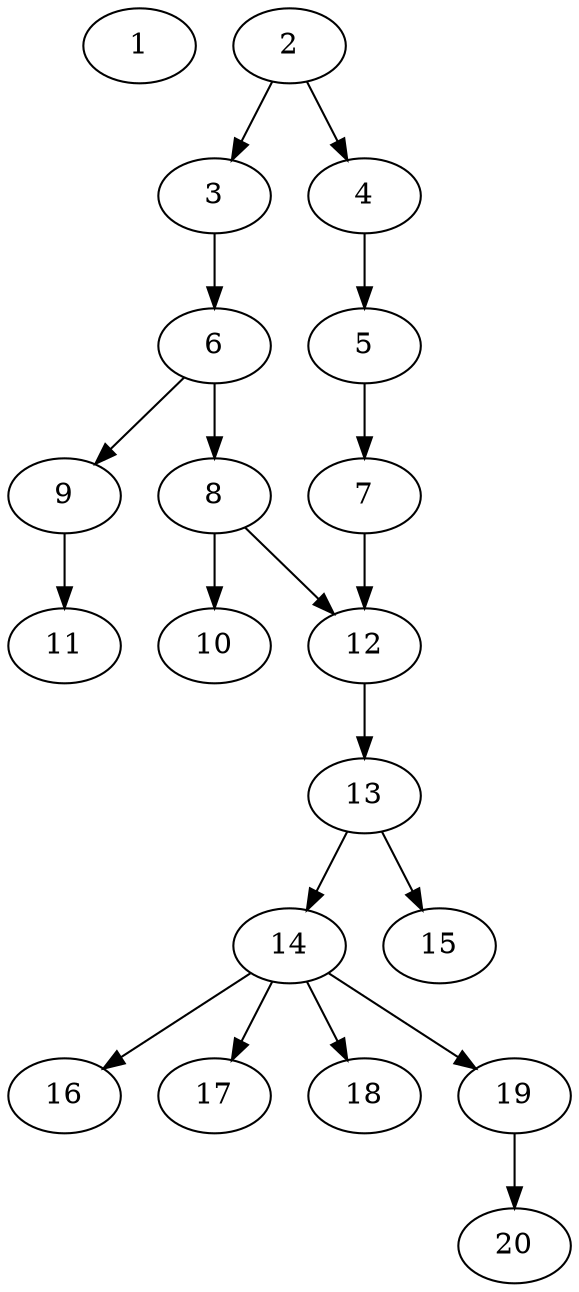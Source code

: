 // DAG automatically generated by daggen at Sat Jul 27 15:35:20 2019
// ./daggen --dot -n 20 --ccr 0.4 --fat 0.4 --regular 0.5 --density 0.5 --mindata 5242880 --maxdata 52428800 
digraph G {
  1 [size="90667520", alpha="0.14", expect_size="36267008"] 
  2 [size="55843840", alpha="0.08", expect_size="22337536"] 
  2 -> 3 [size ="22337536"]
  2 -> 4 [size ="22337536"]
  3 [size="112058880", alpha="0.05", expect_size="44823552"] 
  3 -> 6 [size ="44823552"]
  4 [size="87278080", alpha="0.09", expect_size="34911232"] 
  4 -> 5 [size ="34911232"]
  5 [size="18188800", alpha="0.19", expect_size="7275520"] 
  5 -> 7 [size ="7275520"]
  6 [size="62681600", alpha="0.04", expect_size="25072640"] 
  6 -> 8 [size ="25072640"]
  6 -> 9 [size ="25072640"]
  7 [size="34094080", alpha="0.11", expect_size="13637632"] 
  7 -> 12 [size ="13637632"]
  8 [size="122334720", alpha="0.18", expect_size="48933888"] 
  8 -> 10 [size ="48933888"]
  8 -> 12 [size ="48933888"]
  9 [size="62794240", alpha="0.14", expect_size="25117696"] 
  9 -> 11 [size ="25117696"]
  10 [size="75988480", alpha="0.14", expect_size="30395392"] 
  11 [size="95482880", alpha="0.02", expect_size="38193152"] 
  12 [size="59755520", alpha="0.09", expect_size="23902208"] 
  12 -> 13 [size ="23902208"]
  13 [size="106155520", alpha="0.20", expect_size="42462208"] 
  13 -> 14 [size ="42462208"]
  13 -> 15 [size ="42462208"]
  14 [size="15429120", alpha="0.13", expect_size="6171648"] 
  14 -> 16 [size ="6171648"]
  14 -> 17 [size ="6171648"]
  14 -> 18 [size ="6171648"]
  14 -> 19 [size ="6171648"]
  15 [size="66109440", alpha="0.14", expect_size="26443776"] 
  16 [size="57313280", alpha="0.18", expect_size="22925312"] 
  17 [size="78960640", alpha="0.12", expect_size="31584256"] 
  18 [size="27435520", alpha="0.12", expect_size="10974208"] 
  19 [size="15720960", alpha="0.03", expect_size="6288384"] 
  19 -> 20 [size ="6288384"]
  20 [size="98818560", alpha="0.01", expect_size="39527424"] 
}
